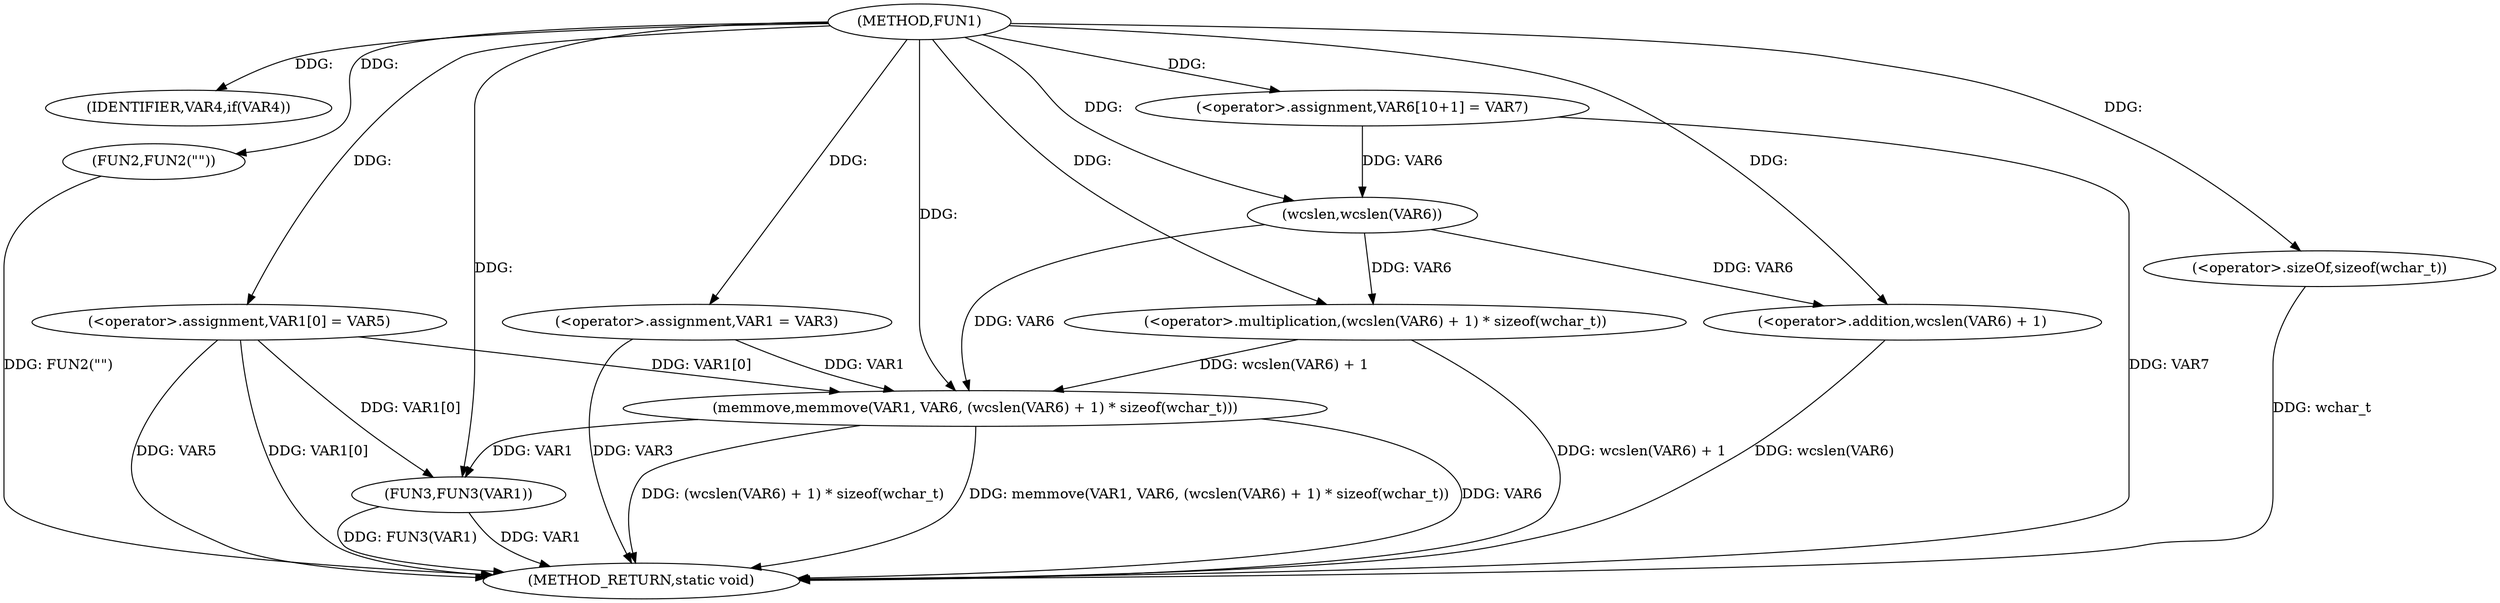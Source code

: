 digraph FUN1 {  
"1000100" [label = "(METHOD,FUN1)" ]
"1000137" [label = "(METHOD_RETURN,static void)" ]
"1000106" [label = "(IDENTIFIER,VAR4,if(VAR4))" ]
"1000108" [label = "(FUN2,FUN2(\"\"))" ]
"1000112" [label = "(<operator>.assignment,VAR1 = VAR3)" ]
"1000115" [label = "(<operator>.assignment,VAR1[0] = VAR5)" ]
"1000122" [label = "(<operator>.assignment,VAR6[10+1] = VAR7)" ]
"1000125" [label = "(memmove,memmove(VAR1, VAR6, (wcslen(VAR6) + 1) * sizeof(wchar_t)))" ]
"1000128" [label = "(<operator>.multiplication,(wcslen(VAR6) + 1) * sizeof(wchar_t))" ]
"1000129" [label = "(<operator>.addition,wcslen(VAR6) + 1)" ]
"1000130" [label = "(wcslen,wcslen(VAR6))" ]
"1000133" [label = "(<operator>.sizeOf,sizeof(wchar_t))" ]
"1000135" [label = "(FUN3,FUN3(VAR1))" ]
  "1000129" -> "1000137"  [ label = "DDG: wcslen(VAR6)"] 
  "1000125" -> "1000137"  [ label = "DDG: memmove(VAR1, VAR6, (wcslen(VAR6) + 1) * sizeof(wchar_t))"] 
  "1000108" -> "1000137"  [ label = "DDG: FUN2(\"\")"] 
  "1000112" -> "1000137"  [ label = "DDG: VAR3"] 
  "1000125" -> "1000137"  [ label = "DDG: VAR6"] 
  "1000135" -> "1000137"  [ label = "DDG: FUN3(VAR1)"] 
  "1000125" -> "1000137"  [ label = "DDG: (wcslen(VAR6) + 1) * sizeof(wchar_t)"] 
  "1000115" -> "1000137"  [ label = "DDG: VAR5"] 
  "1000115" -> "1000137"  [ label = "DDG: VAR1[0]"] 
  "1000122" -> "1000137"  [ label = "DDG: VAR7"] 
  "1000128" -> "1000137"  [ label = "DDG: wcslen(VAR6) + 1"] 
  "1000133" -> "1000137"  [ label = "DDG: wchar_t"] 
  "1000135" -> "1000137"  [ label = "DDG: VAR1"] 
  "1000100" -> "1000106"  [ label = "DDG: "] 
  "1000100" -> "1000108"  [ label = "DDG: "] 
  "1000100" -> "1000112"  [ label = "DDG: "] 
  "1000100" -> "1000115"  [ label = "DDG: "] 
  "1000100" -> "1000122"  [ label = "DDG: "] 
  "1000112" -> "1000125"  [ label = "DDG: VAR1"] 
  "1000115" -> "1000125"  [ label = "DDG: VAR1[0]"] 
  "1000100" -> "1000125"  [ label = "DDG: "] 
  "1000130" -> "1000125"  [ label = "DDG: VAR6"] 
  "1000128" -> "1000125"  [ label = "DDG: wcslen(VAR6) + 1"] 
  "1000130" -> "1000128"  [ label = "DDG: VAR6"] 
  "1000100" -> "1000128"  [ label = "DDG: "] 
  "1000130" -> "1000129"  [ label = "DDG: VAR6"] 
  "1000122" -> "1000130"  [ label = "DDG: VAR6"] 
  "1000100" -> "1000130"  [ label = "DDG: "] 
  "1000100" -> "1000129"  [ label = "DDG: "] 
  "1000100" -> "1000133"  [ label = "DDG: "] 
  "1000125" -> "1000135"  [ label = "DDG: VAR1"] 
  "1000115" -> "1000135"  [ label = "DDG: VAR1[0]"] 
  "1000100" -> "1000135"  [ label = "DDG: "] 
}
